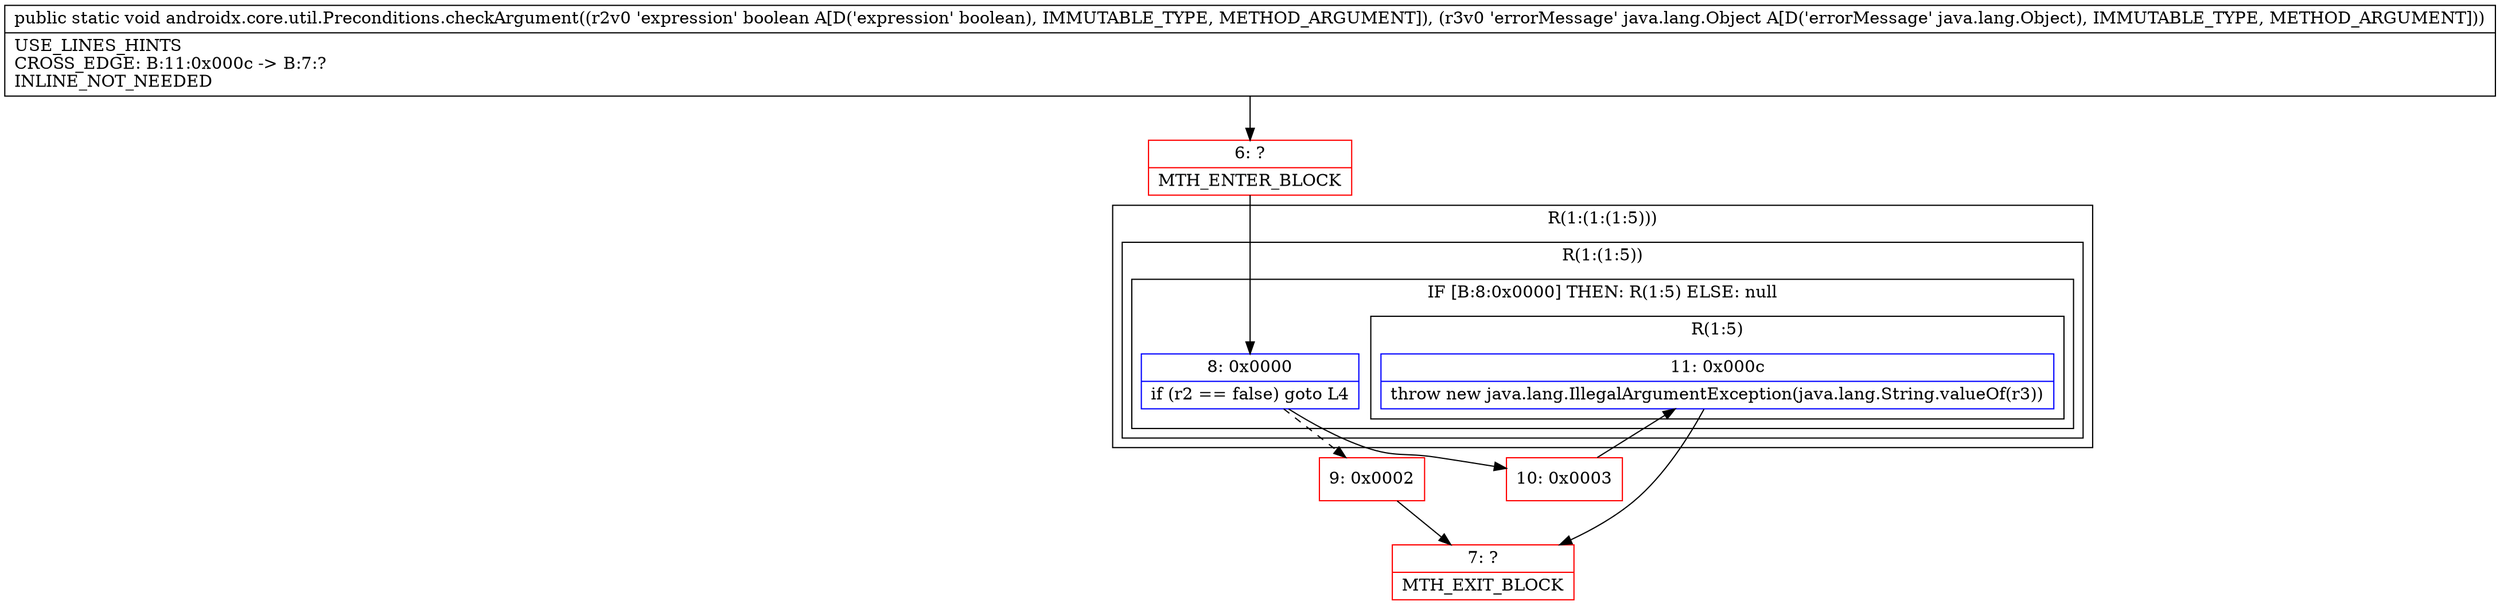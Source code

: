 digraph "CFG forandroidx.core.util.Preconditions.checkArgument(ZLjava\/lang\/Object;)V" {
subgraph cluster_Region_460461597 {
label = "R(1:(1:(1:5)))";
node [shape=record,color=blue];
subgraph cluster_Region_1759700274 {
label = "R(1:(1:5))";
node [shape=record,color=blue];
subgraph cluster_IfRegion_665873469 {
label = "IF [B:8:0x0000] THEN: R(1:5) ELSE: null";
node [shape=record,color=blue];
Node_8 [shape=record,label="{8\:\ 0x0000|if (r2 == false) goto L4\l}"];
subgraph cluster_Region_789991562 {
label = "R(1:5)";
node [shape=record,color=blue];
Node_11 [shape=record,label="{11\:\ 0x000c|throw new java.lang.IllegalArgumentException(java.lang.String.valueOf(r3))\l}"];
}
}
}
}
Node_6 [shape=record,color=red,label="{6\:\ ?|MTH_ENTER_BLOCK\l}"];
Node_9 [shape=record,color=red,label="{9\:\ 0x0002}"];
Node_7 [shape=record,color=red,label="{7\:\ ?|MTH_EXIT_BLOCK\l}"];
Node_10 [shape=record,color=red,label="{10\:\ 0x0003}"];
MethodNode[shape=record,label="{public static void androidx.core.util.Preconditions.checkArgument((r2v0 'expression' boolean A[D('expression' boolean), IMMUTABLE_TYPE, METHOD_ARGUMENT]), (r3v0 'errorMessage' java.lang.Object A[D('errorMessage' java.lang.Object), IMMUTABLE_TYPE, METHOD_ARGUMENT]))  | USE_LINES_HINTS\lCROSS_EDGE: B:11:0x000c \-\> B:7:?\lINLINE_NOT_NEEDED\l}"];
MethodNode -> Node_6;Node_8 -> Node_9[style=dashed];
Node_8 -> Node_10;
Node_11 -> Node_7;
Node_6 -> Node_8;
Node_9 -> Node_7;
Node_10 -> Node_11;
}

